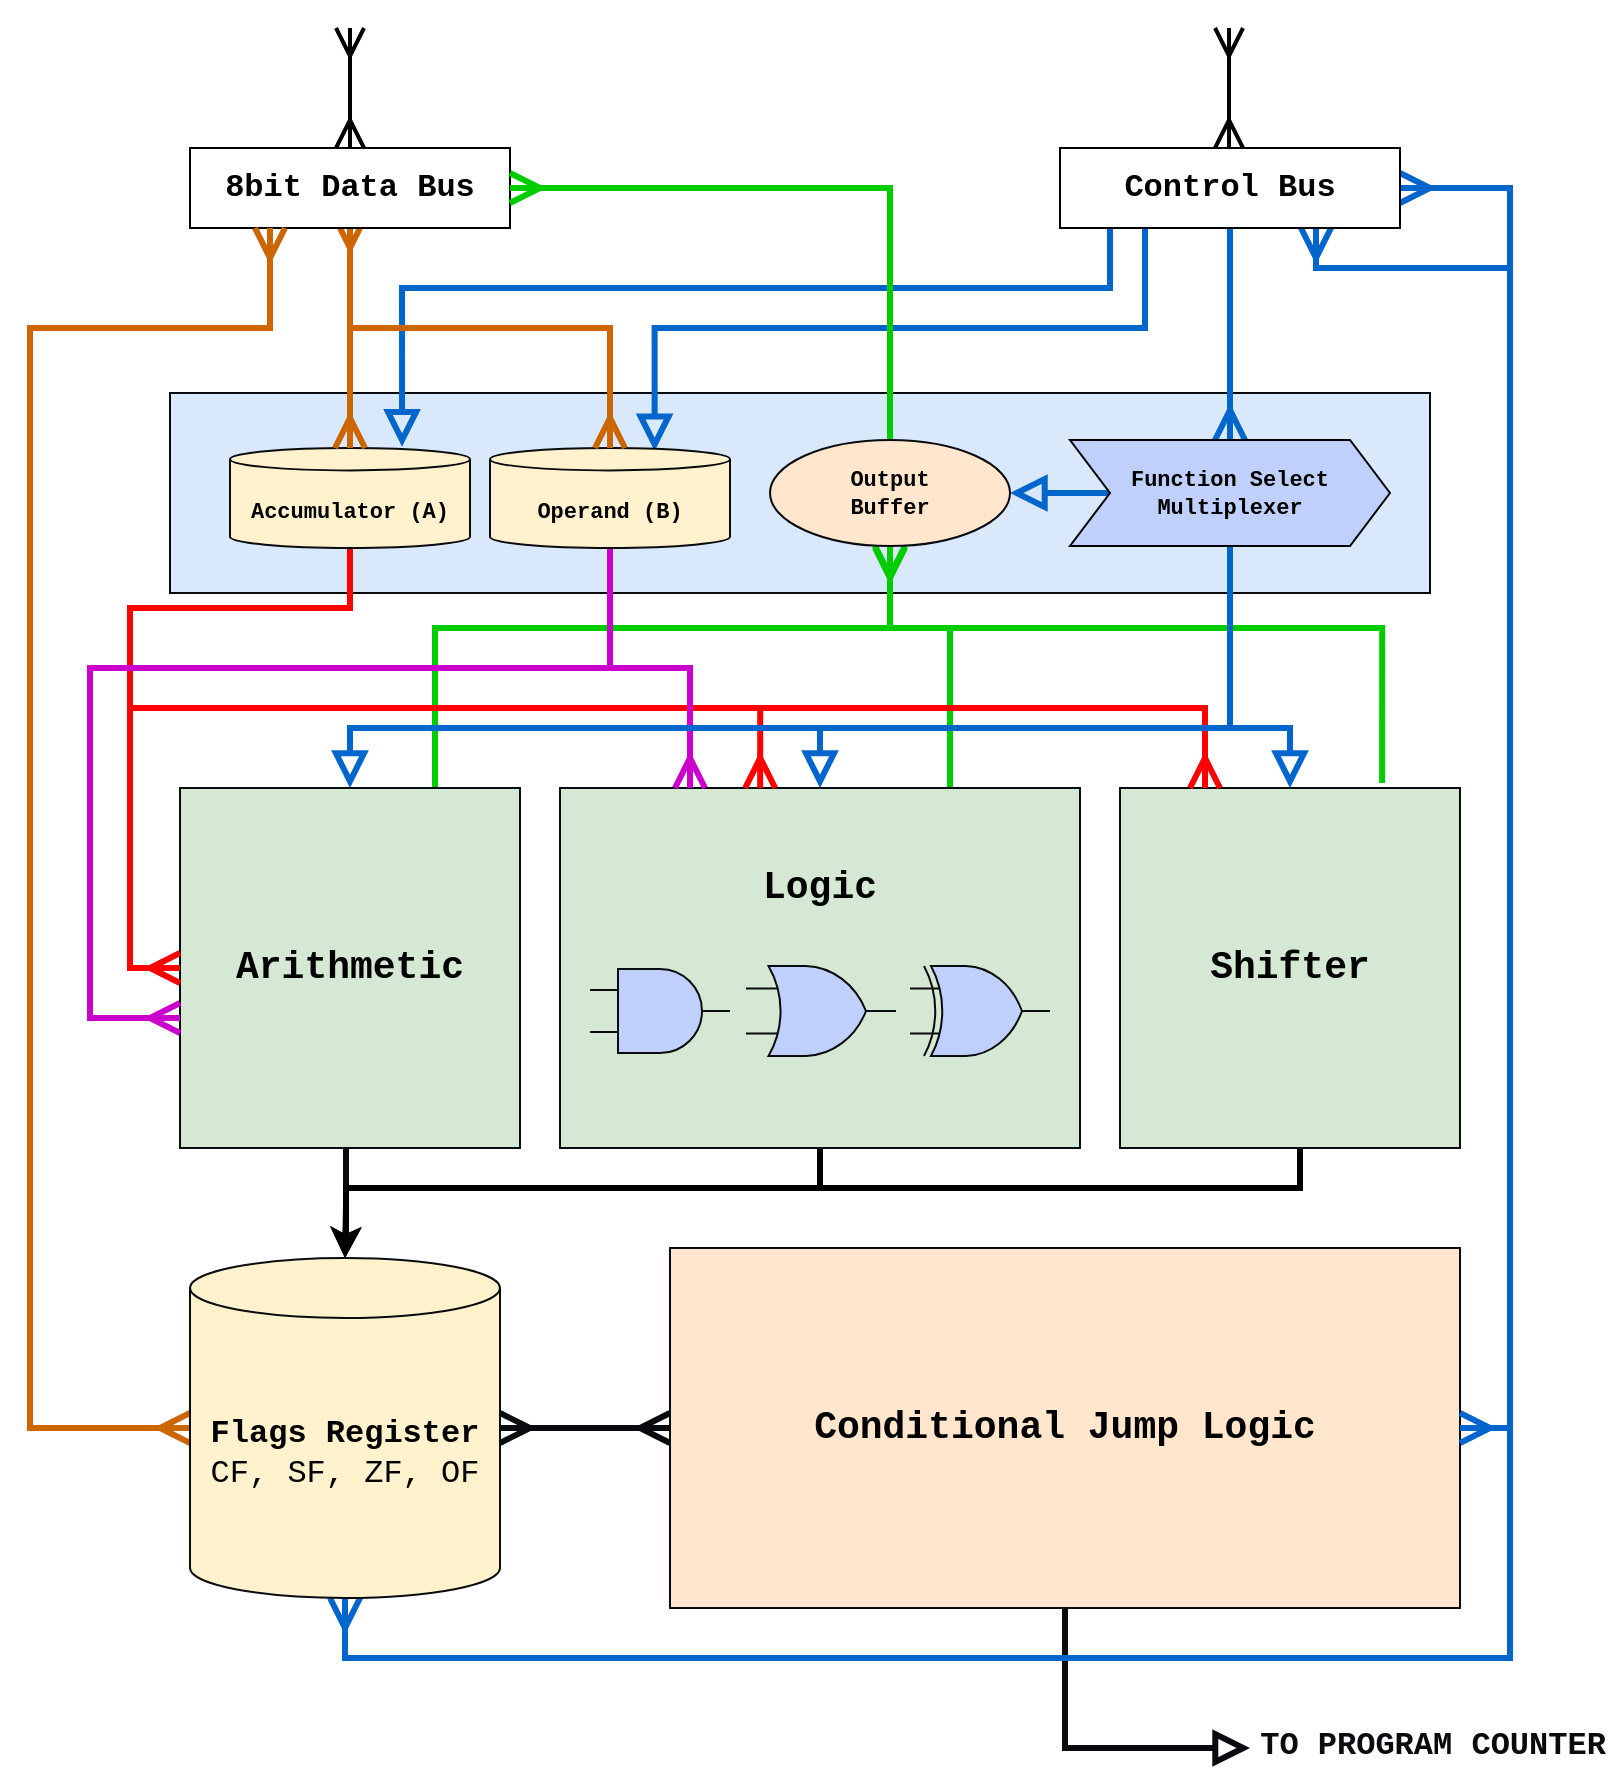 <mxfile version="16.1.2" type="device"><diagram id="F14L8OHEkpw3_nx8E-vA" name="Page-1"><mxGraphModel dx="1164" dy="1979" grid="1" gridSize="10" guides="1" tooltips="1" connect="1" arrows="1" fold="1" page="1" pageScale="1" pageWidth="850" pageHeight="1100" math="0" shadow="0"><root><mxCell id="0"/><mxCell id="1" parent="0"/><mxCell id="l4qEdxAGUj1DjTFDJvvI-1" value="" style="rounded=0;whiteSpace=wrap;html=1;fontSize=19;fontFamily=Courier New;fillColor=#dae8fc;strokeColor=#090B0F;fontStyle=1" vertex="1" parent="1"><mxGeometry x="100" y="162.5" width="630" height="100" as="geometry"/></mxCell><mxCell id="l4qEdxAGUj1DjTFDJvvI-50" style="edgeStyle=orthogonalEdgeStyle;rounded=0;orthogonalLoop=1;jettySize=auto;html=1;entryX=0.5;entryY=0;entryDx=0;entryDy=0;fontFamily=Courier New;fontSize=16;startArrow=none;startFill=0;endArrow=classic;endFill=1;strokeWidth=3;entryPerimeter=0;" edge="1" parent="1" source="l4qEdxAGUj1DjTFDJvvI-3" target="l4qEdxAGUj1DjTFDJvvI-57"><mxGeometry relative="1" as="geometry"><mxPoint x="190" y="590" as="targetPoint"/><Array as="points"><mxPoint x="665" y="560"/><mxPoint x="188" y="560"/><mxPoint x="188" y="580"/><mxPoint x="187" y="580"/></Array></mxGeometry></mxCell><mxCell id="l4qEdxAGUj1DjTFDJvvI-62" style="edgeStyle=orthogonalEdgeStyle;rounded=0;orthogonalLoop=1;jettySize=auto;html=1;fontFamily=Courier New;fontSize=16;startArrow=none;startFill=0;endArrow=ERmany;endFill=0;startSize=11;endSize=11;strokeColor=#00CC00;strokeWidth=3;exitX=0.771;exitY=-0.014;exitDx=0;exitDy=0;exitPerimeter=0;" edge="1" parent="1" source="l4qEdxAGUj1DjTFDJvvI-3"><mxGeometry relative="1" as="geometry"><mxPoint x="460" y="240" as="targetPoint"/><Array as="points"><mxPoint x="706" y="280"/><mxPoint x="460" y="280"/></Array></mxGeometry></mxCell><mxCell id="l4qEdxAGUj1DjTFDJvvI-3" value="Shifter" style="rounded=0;whiteSpace=wrap;html=1;fontSize=19;fontFamily=Courier New;fillColor=#d5e8d4;strokeColor=#090B0F;fontStyle=1" vertex="1" parent="1"><mxGeometry x="575" y="360" width="170" height="180" as="geometry"/></mxCell><mxCell id="l4qEdxAGUj1DjTFDJvvI-45" style="edgeStyle=orthogonalEdgeStyle;rounded=0;orthogonalLoop=1;jettySize=auto;html=1;entryX=0;entryY=0.5;entryDx=0;entryDy=0;fontFamily=Courier New;fontSize=16;startArrow=ERmany;startFill=0;endArrow=ERmany;endFill=0;strokeWidth=3;strokeColor=#090B0F;endSize=11;startSize=11;" edge="1" parent="1" source="l4qEdxAGUj1DjTFDJvvI-57" target="l4qEdxAGUj1DjTFDJvvI-7"><mxGeometry relative="1" as="geometry"><mxPoint x="290" y="680" as="sourcePoint"/></mxGeometry></mxCell><mxCell id="l4qEdxAGUj1DjTFDJvvI-58" style="edgeStyle=orthogonalEdgeStyle;rounded=0;orthogonalLoop=1;jettySize=auto;html=1;entryX=0.5;entryY=0;entryDx=0;entryDy=0;entryPerimeter=0;fontFamily=Courier New;fontSize=16;startArrow=none;startFill=0;endArrow=classic;endFill=1;strokeColor=#090B0F;strokeWidth=3;" edge="1" parent="1" source="l4qEdxAGUj1DjTFDJvvI-6" target="l4qEdxAGUj1DjTFDJvvI-57"><mxGeometry relative="1" as="geometry"><Array as="points"><mxPoint x="188" y="568"/><mxPoint x="188" y="568"/></Array></mxGeometry></mxCell><mxCell id="l4qEdxAGUj1DjTFDJvvI-76" style="edgeStyle=orthogonalEdgeStyle;rounded=0;orthogonalLoop=1;jettySize=auto;html=1;exitX=0.75;exitY=0;exitDx=0;exitDy=0;fontFamily=Courier New;fontSize=16;fontColor=#CC6600;startArrow=none;startFill=0;endArrow=ERmany;endFill=0;startSize=11;endSize=11;strokeColor=#00CC00;strokeWidth=3;entryX=0.5;entryY=1;entryDx=0;entryDy=0;" edge="1" parent="1" source="l4qEdxAGUj1DjTFDJvvI-6" target="l4qEdxAGUj1DjTFDJvvI-26"><mxGeometry relative="1" as="geometry"><mxPoint x="460" y="240.0" as="targetPoint"/><Array as="points"><mxPoint x="233" y="280"/><mxPoint x="460" y="280"/></Array></mxGeometry></mxCell><mxCell id="l4qEdxAGUj1DjTFDJvvI-6" value="Arithmetic" style="rounded=0;whiteSpace=wrap;html=1;fontSize=19;fontFamily=Courier New;fillColor=#d5e8d4;strokeColor=#090B0F;fontStyle=1" vertex="1" parent="1"><mxGeometry x="105" y="360" width="170" height="180" as="geometry"/></mxCell><mxCell id="l4qEdxAGUj1DjTFDJvvI-77" style="edgeStyle=orthogonalEdgeStyle;rounded=0;orthogonalLoop=1;jettySize=auto;html=1;fontFamily=Courier New;fontSize=16;fontColor=#CC6600;startArrow=none;startFill=0;endArrow=block;endFill=0;startSize=11;endSize=11;strokeColor=#090B0F;strokeWidth=3;" edge="1" parent="1" source="l4qEdxAGUj1DjTFDJvvI-7"><mxGeometry relative="1" as="geometry"><mxPoint x="640" y="840" as="targetPoint"/><Array as="points"><mxPoint x="548" y="840"/></Array></mxGeometry></mxCell><mxCell id="l4qEdxAGUj1DjTFDJvvI-78" value="TO PROGRAM COUNTER" style="edgeLabel;html=1;align=center;verticalAlign=middle;resizable=0;points=[];fontSize=16;fontFamily=Courier New;fontColor=#090B0F;fontStyle=1" vertex="1" connectable="0" parent="l4qEdxAGUj1DjTFDJvvI-77"><mxGeometry x="0.397" y="-1" relative="1" as="geometry"><mxPoint x="140" y="-2" as="offset"/></mxGeometry></mxCell><mxCell id="l4qEdxAGUj1DjTFDJvvI-7" value="Conditional Jump Logic" style="rounded=0;whiteSpace=wrap;html=1;fontSize=19;fontFamily=Courier New;fillColor=#ffe6cc;strokeColor=#090B0F;fontStyle=1" vertex="1" parent="1"><mxGeometry x="350" y="590" width="395" height="180" as="geometry"/></mxCell><mxCell id="l4qEdxAGUj1DjTFDJvvI-49" style="edgeStyle=orthogonalEdgeStyle;rounded=0;orthogonalLoop=1;jettySize=auto;html=1;fontFamily=Courier New;fontSize=16;startArrow=none;startFill=0;endArrow=classic;endFill=1;strokeWidth=3;entryX=0.5;entryY=0;entryDx=0;entryDy=0;entryPerimeter=0;" edge="1" parent="1" source="l4qEdxAGUj1DjTFDJvvI-8" target="l4qEdxAGUj1DjTFDJvvI-57"><mxGeometry relative="1" as="geometry"><mxPoint x="190" y="590" as="targetPoint"/><Array as="points"><mxPoint x="425" y="560"/><mxPoint x="188" y="560"/><mxPoint x="188" y="580"/><mxPoint x="187" y="580"/></Array></mxGeometry></mxCell><mxCell id="l4qEdxAGUj1DjTFDJvvI-61" style="edgeStyle=orthogonalEdgeStyle;rounded=0;orthogonalLoop=1;jettySize=auto;html=1;entryX=0.5;entryY=1;entryDx=0;entryDy=0;fontFamily=Courier New;fontSize=16;startArrow=none;startFill=0;endArrow=ERmany;endFill=0;startSize=11;endSize=11;strokeColor=#00CC00;strokeWidth=3;exitX=0.75;exitY=0;exitDx=0;exitDy=0;" edge="1" parent="1" source="l4qEdxAGUj1DjTFDJvvI-8" target="l4qEdxAGUj1DjTFDJvvI-26"><mxGeometry relative="1" as="geometry"><Array as="points"><mxPoint x="490" y="280"/><mxPoint x="460" y="280"/></Array></mxGeometry></mxCell><mxCell id="l4qEdxAGUj1DjTFDJvvI-8" value="Logic" style="rounded=0;whiteSpace=wrap;html=1;fontSize=19;fontFamily=Courier New;fillColor=#d5e8d4;strokeColor=#090B0F;fontStyle=1;spacingTop=-81;" vertex="1" parent="1"><mxGeometry x="295" y="360" width="260" height="180" as="geometry"/></mxCell><mxCell id="l4qEdxAGUj1DjTFDJvvI-46" style="edgeStyle=orthogonalEdgeStyle;rounded=0;orthogonalLoop=1;jettySize=auto;html=1;entryX=1;entryY=0.5;entryDx=0;entryDy=0;fontFamily=Courier New;fontSize=16;startArrow=ERmany;startFill=0;endArrow=ERmany;endFill=0;strokeWidth=3;strokeColor=#0066CC;endSize=11;startSize=11;" edge="1" parent="1" source="l4qEdxAGUj1DjTFDJvvI-9" target="l4qEdxAGUj1DjTFDJvvI-7"><mxGeometry relative="1" as="geometry"><Array as="points"><mxPoint x="770" y="60"/><mxPoint x="770" y="680"/></Array></mxGeometry></mxCell><mxCell id="l4qEdxAGUj1DjTFDJvvI-60" style="edgeStyle=orthogonalEdgeStyle;rounded=0;orthogonalLoop=1;jettySize=auto;html=1;exitX=0.5;exitY=1;exitDx=0;exitDy=0;entryX=0.5;entryY=0;entryDx=0;entryDy=0;fontFamily=Courier New;fontSize=16;startArrow=none;startFill=0;endArrow=ERmany;endFill=0;startSize=11;endSize=11;strokeColor=#0066CC;strokeWidth=3;" edge="1" parent="1" source="l4qEdxAGUj1DjTFDJvvI-9" target="l4qEdxAGUj1DjTFDJvvI-20"><mxGeometry relative="1" as="geometry"/></mxCell><mxCell id="l4qEdxAGUj1DjTFDJvvI-70" style="edgeStyle=orthogonalEdgeStyle;rounded=0;orthogonalLoop=1;jettySize=auto;html=1;entryX=0.5;entryY=1;entryDx=0;entryDy=0;entryPerimeter=0;fontFamily=Courier New;fontSize=16;fontColor=#CC6600;startArrow=ERmany;startFill=0;endArrow=ERmany;endFill=0;startSize=11;endSize=11;strokeColor=#0066CC;strokeWidth=3;" edge="1" parent="1" target="l4qEdxAGUj1DjTFDJvvI-57"><mxGeometry relative="1" as="geometry"><mxPoint x="673" y="80" as="sourcePoint"/><Array as="points"><mxPoint x="673" y="100"/><mxPoint x="770" y="100"/><mxPoint x="770" y="795"/><mxPoint x="187" y="795"/></Array></mxGeometry></mxCell><mxCell id="l4qEdxAGUj1DjTFDJvvI-73" style="edgeStyle=orthogonalEdgeStyle;rounded=0;orthogonalLoop=1;jettySize=auto;html=1;exitX=0.25;exitY=1;exitDx=0;exitDy=0;entryX=0.686;entryY=0.031;entryDx=0;entryDy=0;entryPerimeter=0;fontFamily=Courier New;fontSize=16;fontColor=#CC6600;startArrow=none;startFill=0;endArrow=block;endFill=0;startSize=11;endSize=11;strokeColor=#0066CC;strokeWidth=3;" edge="1" parent="1" source="l4qEdxAGUj1DjTFDJvvI-9" target="l4qEdxAGUj1DjTFDJvvI-19"><mxGeometry relative="1" as="geometry"/></mxCell><mxCell id="l4qEdxAGUj1DjTFDJvvI-74" style="edgeStyle=orthogonalEdgeStyle;rounded=0;orthogonalLoop=1;jettySize=auto;html=1;entryX=0.717;entryY=-0.012;entryDx=0;entryDy=0;entryPerimeter=0;fontFamily=Courier New;fontSize=16;fontColor=#CC6600;startArrow=none;startFill=0;endArrow=block;endFill=0;startSize=11;endSize=11;strokeColor=#0066CC;strokeWidth=3;" edge="1" parent="1" source="l4qEdxAGUj1DjTFDJvvI-9" target="l4qEdxAGUj1DjTFDJvvI-18"><mxGeometry relative="1" as="geometry"><Array as="points"><mxPoint x="570" y="110"/><mxPoint x="216" y="110"/></Array></mxGeometry></mxCell><mxCell id="l4qEdxAGUj1DjTFDJvvI-9" value="Control Bus" style="rounded=0;whiteSpace=wrap;html=1;fontFamily=Courier New;fontSize=16;fontStyle=1" vertex="1" parent="1"><mxGeometry x="545" y="40" width="170" height="40" as="geometry"/></mxCell><mxCell id="l4qEdxAGUj1DjTFDJvvI-51" style="edgeStyle=orthogonalEdgeStyle;rounded=0;orthogonalLoop=1;jettySize=auto;html=1;entryX=0;entryY=0.5;entryDx=0;entryDy=0;fontFamily=Courier New;fontSize=16;startArrow=none;startFill=0;endArrow=ERmany;endFill=0;strokeWidth=3;strokeColor=#FF0000;endSize=11;" edge="1" parent="1" source="l4qEdxAGUj1DjTFDJvvI-18" target="l4qEdxAGUj1DjTFDJvvI-6"><mxGeometry relative="1" as="geometry"><Array as="points"><mxPoint x="190" y="270"/><mxPoint x="80" y="270"/><mxPoint x="80" y="450"/></Array></mxGeometry></mxCell><mxCell id="l4qEdxAGUj1DjTFDJvvI-53" style="edgeStyle=orthogonalEdgeStyle;rounded=0;orthogonalLoop=1;jettySize=auto;html=1;entryX=0.385;entryY=0;entryDx=0;entryDy=0;entryPerimeter=0;fontFamily=Courier New;fontSize=16;startArrow=none;startFill=0;endArrow=ERmany;endFill=0;strokeWidth=3;strokeColor=#FF0000;endSize=11;" edge="1" parent="1" source="l4qEdxAGUj1DjTFDJvvI-18" target="l4qEdxAGUj1DjTFDJvvI-8"><mxGeometry relative="1" as="geometry"><Array as="points"><mxPoint x="190" y="270"/><mxPoint x="80" y="270"/><mxPoint x="80" y="320"/><mxPoint x="395" y="320"/></Array></mxGeometry></mxCell><mxCell id="l4qEdxAGUj1DjTFDJvvI-55" style="edgeStyle=orthogonalEdgeStyle;rounded=0;orthogonalLoop=1;jettySize=auto;html=1;entryX=0.25;entryY=0;entryDx=0;entryDy=0;fontFamily=Courier New;fontSize=16;startArrow=none;startFill=0;endArrow=ERmany;endFill=0;strokeColor=#FF0000;strokeWidth=3;endSize=11;" edge="1" parent="1" source="l4qEdxAGUj1DjTFDJvvI-18" target="l4qEdxAGUj1DjTFDJvvI-3"><mxGeometry relative="1" as="geometry"><Array as="points"><mxPoint x="190" y="270"/><mxPoint x="80" y="270"/><mxPoint x="80" y="320"/><mxPoint x="618" y="320"/></Array></mxGeometry></mxCell><mxCell id="l4qEdxAGUj1DjTFDJvvI-18" value="&lt;font style=&quot;font-size: 11px&quot;&gt;&lt;b&gt;Accumulator (A)&lt;/b&gt;&lt;/font&gt;" style="shape=cylinder3;whiteSpace=wrap;html=1;boundedLbl=1;backgroundOutline=1;size=5.6;fontFamily=Courier New;fontSize=19;fillColor=#fff2cc;strokeColor=#090B0F;" vertex="1" parent="1"><mxGeometry x="130" y="190" width="120" height="50" as="geometry"/></mxCell><mxCell id="l4qEdxAGUj1DjTFDJvvI-52" style="edgeStyle=orthogonalEdgeStyle;rounded=0;orthogonalLoop=1;jettySize=auto;html=1;exitX=0.5;exitY=1;exitDx=0;exitDy=0;exitPerimeter=0;fontFamily=Courier New;fontSize=16;startArrow=none;startFill=0;endArrow=ERmany;endFill=0;strokeWidth=3;strokeColor=#CC00CC;endSize=11;" edge="1" parent="1" source="l4qEdxAGUj1DjTFDJvvI-19"><mxGeometry relative="1" as="geometry"><mxPoint x="105" y="475" as="targetPoint"/><Array as="points"><mxPoint x="320" y="300"/><mxPoint x="60" y="300"/><mxPoint x="60" y="475"/></Array></mxGeometry></mxCell><mxCell id="l4qEdxAGUj1DjTFDJvvI-54" style="edgeStyle=orthogonalEdgeStyle;rounded=0;orthogonalLoop=1;jettySize=auto;html=1;entryX=0.25;entryY=0;entryDx=0;entryDy=0;fontFamily=Courier New;fontSize=16;startArrow=none;startFill=0;endArrow=ERmany;endFill=0;strokeWidth=3;strokeColor=#CC00CC;endSize=11;" edge="1" parent="1" source="l4qEdxAGUj1DjTFDJvvI-19" target="l4qEdxAGUj1DjTFDJvvI-8"><mxGeometry relative="1" as="geometry"><Array as="points"><mxPoint x="320" y="300"/><mxPoint x="360" y="300"/></Array></mxGeometry></mxCell><mxCell id="l4qEdxAGUj1DjTFDJvvI-19" value="&lt;font style=&quot;font-size: 11px&quot;&gt;&lt;b&gt;Operand (B)&lt;/b&gt;&lt;/font&gt;" style="shape=cylinder3;whiteSpace=wrap;html=1;boundedLbl=1;backgroundOutline=1;size=5.6;fontFamily=Courier New;fontSize=19;fillColor=#fff2cc;strokeColor=#090B0F;" vertex="1" parent="1"><mxGeometry x="260" y="190" width="120" height="50" as="geometry"/></mxCell><mxCell id="l4qEdxAGUj1DjTFDJvvI-42" style="edgeStyle=orthogonalEdgeStyle;rounded=0;orthogonalLoop=1;jettySize=auto;html=1;entryX=0.5;entryY=0;entryDx=0;entryDy=0;fontFamily=Courier New;fontSize=16;startArrow=none;startFill=0;endArrow=block;endFill=0;strokeWidth=3;strokeColor=#0066CC;endSize=11;" edge="1" parent="1" source="l4qEdxAGUj1DjTFDJvvI-20" target="l4qEdxAGUj1DjTFDJvvI-6"><mxGeometry relative="1" as="geometry"><Array as="points"><mxPoint x="630" y="330"/><mxPoint x="190" y="330"/></Array></mxGeometry></mxCell><mxCell id="l4qEdxAGUj1DjTFDJvvI-43" style="edgeStyle=orthogonalEdgeStyle;rounded=0;orthogonalLoop=1;jettySize=auto;html=1;entryX=0.5;entryY=0;entryDx=0;entryDy=0;fontFamily=Courier New;fontSize=16;startArrow=none;startFill=0;endArrow=block;endFill=0;strokeWidth=3;strokeColor=#0066CC;endSize=11;" edge="1" parent="1" source="l4qEdxAGUj1DjTFDJvvI-20" target="l4qEdxAGUj1DjTFDJvvI-8"><mxGeometry relative="1" as="geometry"><Array as="points"><mxPoint x="630" y="330"/><mxPoint x="425" y="330"/></Array></mxGeometry></mxCell><mxCell id="l4qEdxAGUj1DjTFDJvvI-44" style="edgeStyle=orthogonalEdgeStyle;rounded=0;orthogonalLoop=1;jettySize=auto;html=1;fontFamily=Courier New;fontSize=16;startArrow=none;startFill=0;endArrow=block;endFill=0;strokeWidth=3;strokeColor=#0066CC;endSize=11;" edge="1" parent="1" source="l4qEdxAGUj1DjTFDJvvI-20" target="l4qEdxAGUj1DjTFDJvvI-3"><mxGeometry relative="1" as="geometry"><Array as="points"><mxPoint x="630" y="330"/><mxPoint x="660" y="330"/></Array></mxGeometry></mxCell><mxCell id="l4qEdxAGUj1DjTFDJvvI-75" style="edgeStyle=orthogonalEdgeStyle;rounded=0;orthogonalLoop=1;jettySize=auto;html=1;exitX=0;exitY=0.5;exitDx=0;exitDy=0;fontFamily=Courier New;fontSize=16;fontColor=#CC6600;startArrow=none;startFill=0;endArrow=block;endFill=0;startSize=11;endSize=11;strokeColor=#0066CC;strokeWidth=3;entryX=1;entryY=0.5;entryDx=0;entryDy=0;" edge="1" parent="1" source="l4qEdxAGUj1DjTFDJvvI-20" target="l4qEdxAGUj1DjTFDJvvI-26"><mxGeometry relative="1" as="geometry"><Array as="points"><mxPoint x="550" y="212"/><mxPoint x="520" y="213"/></Array></mxGeometry></mxCell><mxCell id="l4qEdxAGUj1DjTFDJvvI-20" value="&lt;b&gt;Function Select&lt;br&gt;Multiplexer&lt;/b&gt;" style="shape=step;perimeter=stepPerimeter;whiteSpace=wrap;html=1;fixedSize=1;fontFamily=Courier New;fontSize=11;fillColor=#C0D0FC;" vertex="1" parent="1"><mxGeometry x="550" y="186" width="160" height="53" as="geometry"/></mxCell><mxCell id="l4qEdxAGUj1DjTFDJvvI-23" style="edgeStyle=orthogonalEdgeStyle;rounded=0;orthogonalLoop=1;jettySize=auto;html=1;entryX=0.5;entryY=0;entryDx=0;entryDy=0;entryPerimeter=0;fontFamily=Courier New;fontSize=11;startArrow=none;startFill=0;endArrow=ERmany;endFill=0;strokeWidth=3;strokeColor=#CC6600;endSize=11;startSize=11;" edge="1" parent="1" source="l4qEdxAGUj1DjTFDJvvI-22" target="l4qEdxAGUj1DjTFDJvvI-18"><mxGeometry relative="1" as="geometry"/></mxCell><mxCell id="l4qEdxAGUj1DjTFDJvvI-24" style="edgeStyle=orthogonalEdgeStyle;rounded=0;orthogonalLoop=1;jettySize=auto;html=1;entryX=0.5;entryY=0;entryDx=0;entryDy=0;entryPerimeter=0;fontFamily=Courier New;fontSize=11;startArrow=ERmany;startFill=0;endArrow=ERmany;endFill=0;strokeWidth=3;strokeColor=#CC6600;endSize=11;" edge="1" parent="1" source="l4qEdxAGUj1DjTFDJvvI-22" target="l4qEdxAGUj1DjTFDJvvI-19"><mxGeometry relative="1" as="geometry"/></mxCell><mxCell id="l4qEdxAGUj1DjTFDJvvI-22" value="8bit Data Bus" style="rounded=0;whiteSpace=wrap;html=1;fontFamily=Courier New;fontSize=16;fontStyle=1" vertex="1" parent="1"><mxGeometry x="110" y="40" width="160" height="40" as="geometry"/></mxCell><mxCell id="l4qEdxAGUj1DjTFDJvvI-28" style="edgeStyle=orthogonalEdgeStyle;rounded=0;orthogonalLoop=1;jettySize=auto;html=1;exitX=0.5;exitY=0;exitDx=0;exitDy=0;entryX=1;entryY=0.5;entryDx=0;entryDy=0;fontFamily=Courier New;fontSize=11;startArrow=none;startFill=0;endArrow=ERmany;endFill=0;strokeWidth=3;fillColor=#d5e8d4;strokeColor=#00CC00;endSize=11;" edge="1" parent="1" source="l4qEdxAGUj1DjTFDJvvI-26" target="l4qEdxAGUj1DjTFDJvvI-22"><mxGeometry relative="1" as="geometry"/></mxCell><mxCell id="l4qEdxAGUj1DjTFDJvvI-26" value="&lt;b&gt;Output&lt;br&gt;Buffer&lt;/b&gt;" style="ellipse;whiteSpace=wrap;html=1;fontFamily=Courier New;fontSize=11;strokeColor=#090B0F;fillColor=#ffe6cc;" vertex="1" parent="1"><mxGeometry x="400" y="186" width="120" height="53" as="geometry"/></mxCell><mxCell id="l4qEdxAGUj1DjTFDJvvI-36" style="edgeStyle=orthogonalEdgeStyle;rounded=0;orthogonalLoop=1;jettySize=auto;html=1;fontFamily=Courier New;fontSize=16;startArrow=ERmany;startFill=0;endArrow=ERmany;endFill=0;strokeWidth=2;exitX=0.5;exitY=0;exitDx=0;exitDy=0;endSize=11;startSize=11;" edge="1" parent="1" source="l4qEdxAGUj1DjTFDJvvI-22"><mxGeometry relative="1" as="geometry"><mxPoint x="190" y="-20" as="targetPoint"/><mxPoint x="165.29" y="40" as="sourcePoint"/><Array as="points"><mxPoint x="190" y="20"/><mxPoint x="190" y="20"/></Array></mxGeometry></mxCell><mxCell id="l4qEdxAGUj1DjTFDJvvI-69" style="edgeStyle=orthogonalEdgeStyle;rounded=0;orthogonalLoop=1;jettySize=auto;html=1;fontFamily=Courier New;fontSize=16;startArrow=ERmany;startFill=0;endArrow=ERmany;endFill=0;startSize=11;endSize=11;strokeColor=#CC6600;strokeWidth=3;fontColor=#CC6600;" edge="1" parent="1" source="l4qEdxAGUj1DjTFDJvvI-57"><mxGeometry relative="1" as="geometry"><mxPoint x="150" y="80" as="targetPoint"/><Array as="points"><mxPoint x="30" y="680"/><mxPoint x="30" y="130"/><mxPoint x="150" y="130"/><mxPoint x="150" y="80"/></Array></mxGeometry></mxCell><mxCell id="l4qEdxAGUj1DjTFDJvvI-57" value="&lt;b&gt;Flags Register&lt;/b&gt;&lt;br&gt;CF, SF, ZF, OF" style="shape=cylinder3;whiteSpace=wrap;html=1;boundedLbl=1;backgroundOutline=1;size=15;fontFamily=Courier New;fontSize=16;strokeColor=#090B0F;fillColor=#fff2cc;" vertex="1" parent="1"><mxGeometry x="110" y="595" width="155" height="170" as="geometry"/></mxCell><mxCell id="l4qEdxAGUj1DjTFDJvvI-59" style="edgeStyle=orthogonalEdgeStyle;rounded=0;orthogonalLoop=1;jettySize=auto;html=1;fontFamily=Courier New;fontSize=16;startArrow=ERmany;startFill=0;endArrow=ERmany;endFill=0;strokeWidth=2;exitX=0.5;exitY=0;exitDx=0;exitDy=0;endSize=11;startSize=11;" edge="1" parent="1"><mxGeometry relative="1" as="geometry"><mxPoint x="629.52" y="-20" as="targetPoint"/><mxPoint x="629.52" y="40" as="sourcePoint"/><Array as="points"><mxPoint x="629.52" y="20"/><mxPoint x="629.52" y="20"/></Array></mxGeometry></mxCell><mxCell id="l4qEdxAGUj1DjTFDJvvI-65" value="" style="verticalLabelPosition=bottom;shadow=0;dashed=0;align=center;html=1;verticalAlign=top;shape=mxgraph.electrical.logic_gates.logic_gate;operation=xor;fontFamily=Courier New;fontSize=16;strokeColor=#090B0F;fillColor=#C0D0FC;" vertex="1" parent="1"><mxGeometry x="470" y="449" width="70" height="45" as="geometry"/></mxCell><mxCell id="l4qEdxAGUj1DjTFDJvvI-67" value="" style="verticalLabelPosition=bottom;shadow=0;dashed=0;align=center;html=1;verticalAlign=top;shape=mxgraph.electrical.logic_gates.logic_gate;operation=or;fontFamily=Courier New;fontSize=16;strokeColor=#090B0F;fillColor=#C0D0FC;" vertex="1" parent="1"><mxGeometry x="388" y="449" width="75" height="45" as="geometry"/></mxCell><mxCell id="l4qEdxAGUj1DjTFDJvvI-68" value="" style="verticalLabelPosition=bottom;shadow=0;dashed=0;align=center;html=1;verticalAlign=top;shape=mxgraph.electrical.logic_gates.logic_gate;operation=and;fontFamily=Courier New;fontSize=16;strokeColor=#090B0F;fillColor=#C0D0FC;" vertex="1" parent="1"><mxGeometry x="310" y="450.5" width="70" height="42" as="geometry"/></mxCell></root></mxGraphModel></diagram></mxfile>
